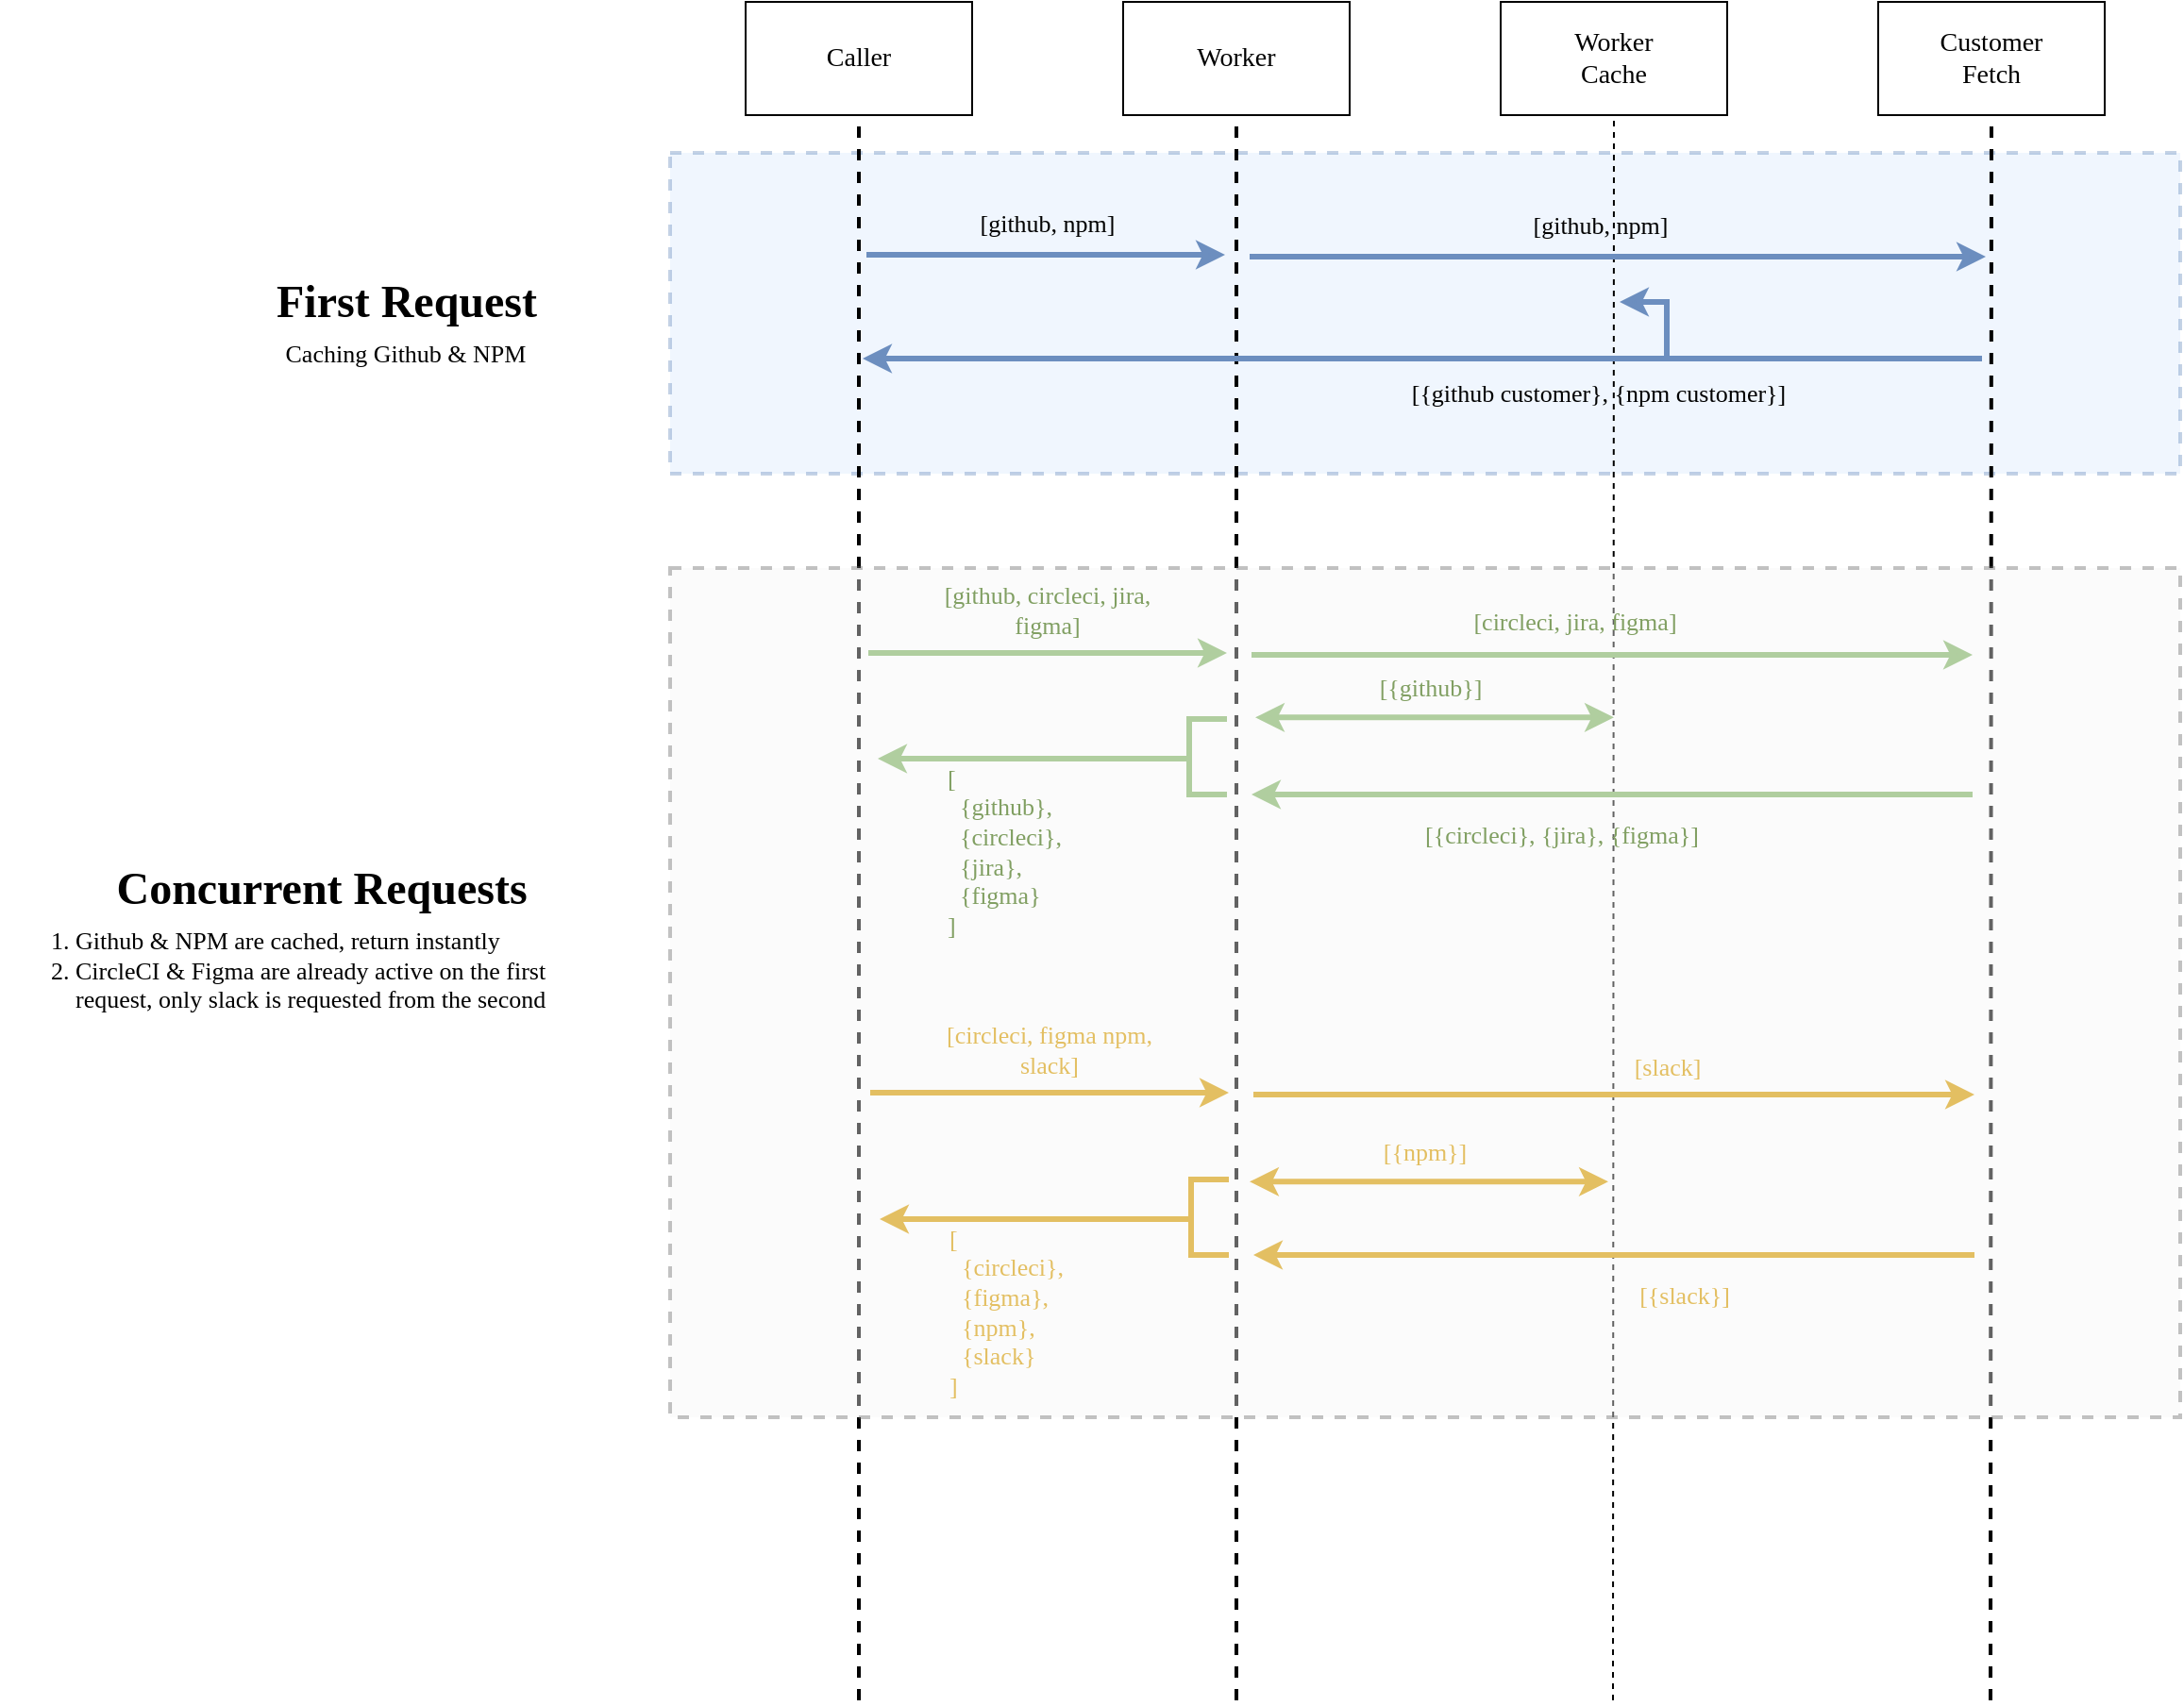 <mxfile version="20.3.0" type="device" pages="2"><diagram id="OAlkCU8u5mV7oyhJJrMG" name="batching"><mxGraphModel dx="1877" dy="754" grid="1" gridSize="10" guides="1" tooltips="1" connect="1" arrows="1" fold="1" page="1" pageScale="1" pageWidth="850" pageHeight="1100" math="0" shadow="0"><root><mxCell id="0"/><mxCell id="1" parent="0"/><mxCell id="ZkcaCO1UyfDANNbH_BMW-32" value="[{github}]" style="text;html=1;strokeColor=none;fillColor=none;align=center;verticalAlign=middle;whiteSpace=wrap;rounded=0;fillStyle=auto;fontFamily=Verdana;fontSize=13;fontColor=#336600;labelBackgroundColor=none;" vertex="1" parent="1"><mxGeometry x="353" y="448" width="180" height="30" as="geometry"/></mxCell><mxCell id="ZkcaCO1UyfDANNbH_BMW-51" value="[&lt;br&gt;&amp;nbsp; {circleci},&lt;br&gt;&amp;nbsp; {figma},&lt;br&gt;&amp;nbsp; {npm},&lt;br&gt;&amp;nbsp; {slack}&lt;br&gt;]" style="text;html=1;strokeColor=none;fillColor=none;align=left;verticalAlign=middle;whiteSpace=wrap;rounded=0;fillStyle=auto;fontFamily=Verdana;fontSize=13;fontColor=#D79B00;" vertex="1" parent="1"><mxGeometry x="185.5" y="744" width="117.5" height="100" as="geometry"/></mxCell><mxCell id="ZkcaCO1UyfDANNbH_BMW-20" value="" style="rounded=0;whiteSpace=wrap;html=1;fillStyle=auto;fontFamily=Verdana;fontSize=13;fillColor=#dae8fc;strokeColor=#6c8ebf;shadow=0;sketch=0;glass=0;opacity=40;dashed=1;strokeWidth=2;" vertex="1" parent="1"><mxGeometry x="40" y="180" width="800" height="170" as="geometry"/></mxCell><mxCell id="ZkcaCO1UyfDANNbH_BMW-1" value="Caller" style="rounded=0;whiteSpace=wrap;html=1;fillStyle=auto;fontFamily=Verdana;fontSize=14;" vertex="1" parent="1"><mxGeometry x="80" y="100" width="120" height="60" as="geometry"/></mxCell><mxCell id="ZkcaCO1UyfDANNbH_BMW-2" value="Worker" style="rounded=0;whiteSpace=wrap;html=1;fillStyle=auto;fontFamily=Verdana;fontSize=14;" vertex="1" parent="1"><mxGeometry x="280" y="100" width="120" height="60" as="geometry"/></mxCell><mxCell id="ZkcaCO1UyfDANNbH_BMW-3" value="Worker&lt;br&gt;Cache" style="rounded=0;whiteSpace=wrap;html=1;fillStyle=auto;fontFamily=Verdana;fontSize=14;" vertex="1" parent="1"><mxGeometry x="480" y="100" width="120" height="60" as="geometry"/></mxCell><mxCell id="ZkcaCO1UyfDANNbH_BMW-4" value="Customer&lt;br&gt;Fetch" style="rounded=0;whiteSpace=wrap;html=1;fillStyle=auto;fontFamily=Verdana;fontSize=14;" vertex="1" parent="1"><mxGeometry x="680" y="100" width="120" height="60" as="geometry"/></mxCell><mxCell id="ZkcaCO1UyfDANNbH_BMW-5" value="" style="endArrow=none;dashed=1;html=1;rounded=0;strokeWidth=2;fontFamily=Verdana;fontSize=14;fontColor=#000000;entryX=0.5;entryY=1;entryDx=0;entryDy=0;" edge="1" parent="1" target="ZkcaCO1UyfDANNbH_BMW-1"><mxGeometry width="50" height="50" relative="1" as="geometry"><mxPoint x="140" y="1000" as="sourcePoint"/><mxPoint x="190" y="200" as="targetPoint"/></mxGeometry></mxCell><mxCell id="ZkcaCO1UyfDANNbH_BMW-6" value="" style="endArrow=none;dashed=1;html=1;rounded=0;strokeWidth=2;fontFamily=Verdana;fontSize=14;fontColor=#000000;entryX=0.5;entryY=1;entryDx=0;entryDy=0;" edge="1" parent="1" target="ZkcaCO1UyfDANNbH_BMW-2"><mxGeometry width="50" height="50" relative="1" as="geometry"><mxPoint x="340" y="1000" as="sourcePoint"/><mxPoint x="339.5" y="170" as="targetPoint"/></mxGeometry></mxCell><mxCell id="ZkcaCO1UyfDANNbH_BMW-7" value="" style="endArrow=none;dashed=1;html=1;rounded=0;strokeWidth=1;fontFamily=Verdana;fontSize=14;fontColor=#000000;entryX=0.5;entryY=1;entryDx=0;entryDy=0;" edge="1" parent="1" target="ZkcaCO1UyfDANNbH_BMW-3"><mxGeometry width="50" height="50" relative="1" as="geometry"><mxPoint x="539.5" y="1000" as="sourcePoint"/><mxPoint x="540" y="170" as="targetPoint"/></mxGeometry></mxCell><mxCell id="ZkcaCO1UyfDANNbH_BMW-8" value="" style="endArrow=none;dashed=1;html=1;rounded=0;strokeWidth=2;fontFamily=Verdana;fontSize=14;fontColor=#000000;entryX=0.5;entryY=1;entryDx=0;entryDy=0;" edge="1" parent="1" target="ZkcaCO1UyfDANNbH_BMW-4"><mxGeometry width="50" height="50" relative="1" as="geometry"><mxPoint x="739.5" y="1000" as="sourcePoint"/><mxPoint x="740" y="180" as="targetPoint"/></mxGeometry></mxCell><mxCell id="ZkcaCO1UyfDANNbH_BMW-10" value="" style="endArrow=classic;html=1;rounded=0;strokeWidth=3;fontFamily=Verdana;fontSize=14;fontColor=#000000;fillColor=#dae8fc;strokeColor=#6c8ebf;" edge="1" parent="1"><mxGeometry width="50" height="50" relative="1" as="geometry"><mxPoint x="144" y="234" as="sourcePoint"/><mxPoint x="334" y="234" as="targetPoint"/></mxGeometry></mxCell><mxCell id="ZkcaCO1UyfDANNbH_BMW-11" value="" style="endArrow=classic;html=1;rounded=0;strokeWidth=3;fontFamily=Verdana;fontSize=14;fontColor=#000000;fillColor=#dae8fc;strokeColor=#6c8ebf;" edge="1" parent="1"><mxGeometry width="50" height="50" relative="1" as="geometry"><mxPoint x="347" y="235" as="sourcePoint"/><mxPoint x="737" y="235" as="targetPoint"/></mxGeometry></mxCell><mxCell id="ZkcaCO1UyfDANNbH_BMW-12" value="[github, npm]" style="text;html=1;strokeColor=none;fillColor=none;align=center;verticalAlign=middle;whiteSpace=wrap;rounded=0;fillStyle=auto;fontFamily=Verdana;fontSize=13;fontColor=#000000;" vertex="1" parent="1"><mxGeometry x="180" y="202" width="120" height="30" as="geometry"/></mxCell><mxCell id="ZkcaCO1UyfDANNbH_BMW-13" value="[github, npm]" style="text;html=1;strokeColor=none;fillColor=none;align=center;verticalAlign=middle;whiteSpace=wrap;rounded=0;fillStyle=auto;fontFamily=Verdana;fontSize=13;fontColor=#000000;" vertex="1" parent="1"><mxGeometry x="473" y="203" width="120" height="30" as="geometry"/></mxCell><mxCell id="ZkcaCO1UyfDANNbH_BMW-14" value="" style="endArrow=none;html=1;rounded=0;strokeWidth=3;fontFamily=Verdana;fontSize=14;fontColor=#000000;fillColor=#dae8fc;strokeColor=#6c8ebf;startArrow=classic;startFill=1;endFill=0;" edge="1" parent="1"><mxGeometry width="50" height="50" relative="1" as="geometry"><mxPoint x="142" y="289" as="sourcePoint"/><mxPoint x="735" y="289" as="targetPoint"/></mxGeometry></mxCell><mxCell id="ZkcaCO1UyfDANNbH_BMW-18" value="" style="edgeStyle=elbowEdgeStyle;elbow=horizontal;endArrow=classic;html=1;rounded=0;strokeWidth=3;fontFamily=Verdana;fontSize=13;fontColor=#000000;fillColor=#dae8fc;strokeColor=#6c8ebf;" edge="1" parent="1"><mxGeometry width="50" height="50" relative="1" as="geometry"><mxPoint x="593" y="289" as="sourcePoint"/><mxPoint x="543" y="259" as="targetPoint"/></mxGeometry></mxCell><mxCell id="ZkcaCO1UyfDANNbH_BMW-19" value="[{github customer}, {npm customer}]" style="text;html=1;strokeColor=none;fillColor=none;align=center;verticalAlign=middle;whiteSpace=wrap;rounded=0;fillStyle=auto;fontFamily=Verdana;fontSize=13;fontColor=#000000;" vertex="1" parent="1"><mxGeometry x="357" y="292" width="350" height="30" as="geometry"/></mxCell><mxCell id="ZkcaCO1UyfDANNbH_BMW-22" value="First Request" style="text;strokeColor=none;fillColor=none;html=1;fontSize=24;fontStyle=1;verticalAlign=middle;align=center;shadow=0;glass=0;dashed=1;sketch=0;fillStyle=auto;strokeWidth=2;fontFamily=Verdana;fontColor=#000000;opacity=50;" vertex="1" parent="1"><mxGeometry x="-200" y="239" width="200" height="40" as="geometry"/></mxCell><mxCell id="ZkcaCO1UyfDANNbH_BMW-23" value="Caching Github &amp;amp; NPM" style="text;html=1;strokeColor=none;fillColor=none;align=center;verticalAlign=middle;whiteSpace=wrap;rounded=0;shadow=0;glass=0;dashed=1;sketch=0;fillStyle=auto;strokeWidth=2;fontFamily=Verdana;fontSize=13;fontColor=#000000;opacity=40;" vertex="1" parent="1"><mxGeometry x="-190" y="271" width="180" height="30" as="geometry"/></mxCell><mxCell id="ZkcaCO1UyfDANNbH_BMW-25" value="" style="endArrow=classic;html=1;rounded=0;strokeWidth=3;fontFamily=Verdana;fontSize=14;fontColor=#000000;fillColor=#d5e8d4;strokeColor=#82b366;" edge="1" parent="1"><mxGeometry width="50" height="50" relative="1" as="geometry"><mxPoint x="145" y="445" as="sourcePoint"/><mxPoint x="335" y="445" as="targetPoint"/></mxGeometry></mxCell><mxCell id="ZkcaCO1UyfDANNbH_BMW-26" value="[github, circleci, jira, figma]" style="text;html=1;strokeColor=none;fillColor=none;align=center;verticalAlign=middle;whiteSpace=wrap;rounded=0;fillStyle=auto;fontFamily=Verdana;fontSize=13;fontColor=#336600;" vertex="1" parent="1"><mxGeometry x="180" y="407" width="120" height="30" as="geometry"/></mxCell><mxCell id="ZkcaCO1UyfDANNbH_BMW-34" value="" style="endArrow=classic;html=1;rounded=0;strokeWidth=3;fontFamily=Verdana;fontSize=14;fontColor=#000000;fillColor=#d5e8d4;strokeColor=#82b366;" edge="1" parent="1"><mxGeometry width="50" height="50" relative="1" as="geometry"><mxPoint x="348" y="446" as="sourcePoint"/><mxPoint x="730" y="446" as="targetPoint"/></mxGeometry></mxCell><mxCell id="ZkcaCO1UyfDANNbH_BMW-35" value="[circleci, jira, figma]" style="text;html=1;strokeColor=none;fillColor=none;align=center;verticalAlign=middle;whiteSpace=wrap;rounded=0;fillStyle=auto;fontFamily=Verdana;fontSize=13;fontColor=#336600;" vertex="1" parent="1"><mxGeometry x="422" y="413" width="195" height="30" as="geometry"/></mxCell><mxCell id="ZkcaCO1UyfDANNbH_BMW-36" value="" style="endArrow=none;html=1;rounded=0;strokeWidth=3;fontFamily=Verdana;fontSize=14;fontColor=#000000;fillColor=#d5e8d4;strokeColor=#82b366;startArrow=classic;startFill=1;endFill=0;" edge="1" parent="1"><mxGeometry width="50" height="50" relative="1" as="geometry"><mxPoint x="348" y="520" as="sourcePoint"/><mxPoint x="730" y="520" as="targetPoint"/></mxGeometry></mxCell><mxCell id="ZkcaCO1UyfDANNbH_BMW-37" value="[{circleci}, {jira}, {figma}]" style="text;html=1;strokeColor=none;fillColor=none;align=center;verticalAlign=middle;whiteSpace=wrap;rounded=0;fillStyle=auto;fontFamily=Verdana;fontSize=13;fontColor=#336600;" vertex="1" parent="1"><mxGeometry x="415" y="526" width="195" height="30" as="geometry"/></mxCell><mxCell id="ZkcaCO1UyfDANNbH_BMW-38" value="" style="strokeWidth=3;html=1;shape=mxgraph.flowchart.annotation_1;align=left;pointerEvents=1;shadow=0;glass=0;labelBackgroundColor=none;sketch=0;fillStyle=auto;fontFamily=Verdana;fontSize=13;fillColor=none;strokeColor=#82b366;" vertex="1" parent="1"><mxGeometry x="315" y="480" width="20" height="40" as="geometry"/></mxCell><mxCell id="ZkcaCO1UyfDANNbH_BMW-39" value="" style="endArrow=none;html=1;rounded=0;strokeWidth=3;fontFamily=Verdana;fontSize=14;fontColor=#000000;fillColor=#d5e8d4;strokeColor=#82b366;startArrow=classic;startFill=1;endFill=0;" edge="1" parent="1"><mxGeometry width="50" height="50" relative="1" as="geometry"><mxPoint x="150" y="501" as="sourcePoint"/><mxPoint x="314" y="501" as="targetPoint"/></mxGeometry></mxCell><mxCell id="ZkcaCO1UyfDANNbH_BMW-40" value="[&lt;br&gt;&amp;nbsp; {github},&lt;br&gt;&amp;nbsp; {circleci},&lt;br&gt;&amp;nbsp; {jira},&lt;br&gt;&amp;nbsp; {figma}&lt;br&gt;]" style="text;html=1;strokeColor=none;fillColor=none;align=left;verticalAlign=middle;whiteSpace=wrap;rounded=0;fillStyle=auto;fontFamily=Verdana;fontSize=13;fontColor=#336600;" vertex="1" parent="1"><mxGeometry x="184.5" y="500" width="117.5" height="100" as="geometry"/></mxCell><mxCell id="ZkcaCO1UyfDANNbH_BMW-41" value="" style="endArrow=classic;html=1;rounded=0;strokeWidth=3;fontFamily=Verdana;fontSize=14;fontColor=#000000;fillColor=#d5e8d4;strokeColor=#D79B00;" edge="1" parent="1"><mxGeometry width="50" height="50" relative="1" as="geometry"><mxPoint x="146" y="678" as="sourcePoint"/><mxPoint x="336" y="678" as="targetPoint"/></mxGeometry></mxCell><mxCell id="ZkcaCO1UyfDANNbH_BMW-42" value="[circleci, figma npm, slack]" style="text;html=1;strokeColor=none;fillColor=none;align=center;verticalAlign=middle;whiteSpace=wrap;rounded=0;fillStyle=auto;fontFamily=Verdana;fontSize=13;fontColor=#D79B00;" vertex="1" parent="1"><mxGeometry x="181" y="640" width="120" height="30" as="geometry"/></mxCell><mxCell id="ZkcaCO1UyfDANNbH_BMW-45" value="" style="endArrow=classic;html=1;rounded=0;strokeWidth=3;fontFamily=Verdana;fontSize=14;fontColor=#000000;fillColor=#d5e8d4;strokeColor=#D79B00;" edge="1" parent="1"><mxGeometry width="50" height="50" relative="1" as="geometry"><mxPoint x="349" y="679" as="sourcePoint"/><mxPoint x="731" y="679" as="targetPoint"/></mxGeometry></mxCell><mxCell id="ZkcaCO1UyfDANNbH_BMW-46" value="[slack]" style="text;html=1;strokeColor=none;fillColor=none;align=center;verticalAlign=middle;whiteSpace=wrap;rounded=0;fillStyle=auto;fontFamily=Verdana;fontSize=13;fontColor=#D79B00;" vertex="1" parent="1"><mxGeometry x="471" y="649" width="195" height="30" as="geometry"/></mxCell><mxCell id="ZkcaCO1UyfDANNbH_BMW-47" value="" style="endArrow=none;html=1;rounded=0;strokeWidth=3;fontFamily=Verdana;fontSize=14;fontColor=#000000;fillColor=#d5e8d4;strokeColor=#D79B00;startArrow=classic;startFill=1;endFill=0;" edge="1" parent="1"><mxGeometry width="50" height="50" relative="1" as="geometry"><mxPoint x="349" y="764" as="sourcePoint"/><mxPoint x="731" y="764" as="targetPoint"/></mxGeometry></mxCell><mxCell id="ZkcaCO1UyfDANNbH_BMW-48" value="[{slack}]" style="text;html=1;strokeColor=none;fillColor=none;align=center;verticalAlign=middle;whiteSpace=wrap;rounded=0;fillStyle=auto;fontFamily=Verdana;fontSize=13;fontColor=#D79B00;" vertex="1" parent="1"><mxGeometry x="480" y="770" width="195" height="30" as="geometry"/></mxCell><mxCell id="ZkcaCO1UyfDANNbH_BMW-49" value="" style="strokeWidth=3;html=1;shape=mxgraph.flowchart.annotation_1;align=left;pointerEvents=1;shadow=0;glass=0;labelBackgroundColor=none;sketch=0;fillStyle=auto;fontFamily=Verdana;fontSize=13;fillColor=none;strokeColor=#D79B00;" vertex="1" parent="1"><mxGeometry x="316" y="724" width="20" height="40" as="geometry"/></mxCell><mxCell id="ZkcaCO1UyfDANNbH_BMW-50" value="" style="endArrow=none;html=1;rounded=0;strokeWidth=3;fontFamily=Verdana;fontSize=14;fontColor=#000000;fillColor=#d5e8d4;strokeColor=#D79B00;startArrow=classic;startFill=1;endFill=0;" edge="1" parent="1"><mxGeometry width="50" height="50" relative="1" as="geometry"><mxPoint x="151" y="745" as="sourcePoint"/><mxPoint x="315" y="745" as="targetPoint"/></mxGeometry></mxCell><mxCell id="ZkcaCO1UyfDANNbH_BMW-55" value="" style="endArrow=classic;html=1;rounded=0;strokeWidth=3;fontFamily=Verdana;fontSize=14;fontColor=#000000;fillColor=#d5e8d4;strokeColor=#82b366;startArrow=classic;startFill=1;" edge="1" parent="1"><mxGeometry width="50" height="50" relative="1" as="geometry"><mxPoint x="350" y="479.17" as="sourcePoint"/><mxPoint x="540" y="479.17" as="targetPoint"/></mxGeometry></mxCell><mxCell id="ZkcaCO1UyfDANNbH_BMW-58" value="[{npm}]" style="text;html=1;strokeColor=none;fillColor=none;align=center;verticalAlign=middle;whiteSpace=wrap;rounded=0;fillStyle=auto;fontFamily=Verdana;fontSize=13;fontColor=#D79B00;labelBackgroundColor=none;" vertex="1" parent="1"><mxGeometry x="350" y="694" width="180" height="30" as="geometry"/></mxCell><mxCell id="ZkcaCO1UyfDANNbH_BMW-59" value="" style="endArrow=classic;html=1;rounded=0;strokeWidth=3;fontFamily=Verdana;fontSize=14;fontColor=#000000;fillColor=#d5e8d4;strokeColor=#D79B00;startArrow=classic;startFill=1;" edge="1" parent="1"><mxGeometry width="50" height="50" relative="1" as="geometry"><mxPoint x="347" y="725.17" as="sourcePoint"/><mxPoint x="537" y="725.17" as="targetPoint"/></mxGeometry></mxCell><mxCell id="ZkcaCO1UyfDANNbH_BMW-60" value="" style="rounded=0;whiteSpace=wrap;html=1;fillStyle=auto;fontFamily=Verdana;fontSize=13;fillColor=#f5f5f5;strokeColor=#666666;shadow=0;sketch=0;glass=0;opacity=40;dashed=1;strokeWidth=2;fontColor=#333333;" vertex="1" parent="1"><mxGeometry x="40" y="400" width="800" height="450" as="geometry"/></mxCell><mxCell id="ZkcaCO1UyfDANNbH_BMW-61" value="Concurrent Requests" style="text;strokeColor=none;fillColor=none;html=1;fontSize=24;fontStyle=1;verticalAlign=middle;align=center;shadow=0;glass=0;dashed=1;sketch=0;fillStyle=auto;strokeWidth=2;fontFamily=Verdana;fontColor=#000000;opacity=50;" vertex="1" parent="1"><mxGeometry x="-290" y="550" width="290" height="40" as="geometry"/></mxCell><mxCell id="ZkcaCO1UyfDANNbH_BMW-62" value="&lt;ol&gt;&lt;li&gt;Github &amp;amp; NPM are cached, return instantly&lt;/li&gt;&lt;li&gt;CircleCI &amp;amp; Figma are already active on the first request, only slack is requested from the second&lt;/li&gt;&lt;/ol&gt;" style="text;html=1;strokeColor=none;fillColor=none;align=left;verticalAlign=top;whiteSpace=wrap;rounded=0;shadow=0;glass=0;dashed=1;sketch=0;fillStyle=auto;strokeWidth=2;fontFamily=Verdana;fontSize=13;fontColor=#000000;opacity=40;spacing=0;" vertex="1" parent="1"><mxGeometry x="-315" y="572" width="320" height="236" as="geometry"/></mxCell></root></mxGraphModel></diagram><diagram id="QOair0kLkvSy8G1JrvkE" name="pubsub"><mxGraphModel dx="976" dy="716" grid="1" gridSize="10" guides="1" tooltips="1" connect="1" arrows="1" fold="1" page="1" pageScale="1" pageWidth="850" pageHeight="1100" math="0" shadow="0"><root><mxCell id="0"/><mxCell id="1" parent="0"/><mxCell id="VTJqjZxn2O8VFZEs9loH-24" value="&lt;b&gt;Sub&lt;/b&gt;" style="rounded=0;whiteSpace=wrap;html=1;fontSize=20;verticalAlign=top;fillColor=#d5e8d4;fillStyle=auto;strokeColor=#82b366;" vertex="1" parent="1"><mxGeometry x="580" y="50" width="390" height="370" as="geometry"/></mxCell><mxCell id="VTJqjZxn2O8VFZEs9loH-23" value="&lt;b&gt;Pub&lt;br&gt;&lt;/b&gt;" style="rounded=0;whiteSpace=wrap;html=1;fontSize=20;verticalAlign=top;fillColor=#d5e8d4;fillStyle=auto;strokeColor=#82b366;" vertex="1" parent="1"><mxGeometry x="150" y="50" width="390" height="370" as="geometry"/></mxCell><mxCell id="VTJqjZxn2O8VFZEs9loH-1" value="&lt;b&gt;&lt;font style=&quot;font-size: 16px;&quot;&gt;Message Broker&lt;/font&gt;&lt;/b&gt;&lt;br&gt;(Redis, RabbitMQ, Kafka, etc.)" style="rounded=0;whiteSpace=wrap;html=1;" vertex="1" parent="1"><mxGeometry x="220" y="100" width="240" height="100" as="geometry"/></mxCell><mxCell id="VTJqjZxn2O8VFZEs9loH-3" value="App" style="shape=note;whiteSpace=wrap;html=1;backgroundOutline=1;darkOpacity=0.05;fontSize=14;" vertex="1" parent="1"><mxGeometry x="180" y="280" width="80" height="100" as="geometry"/></mxCell><mxCell id="VTJqjZxn2O8VFZEs9loH-13" style="edgeStyle=orthogonalEdgeStyle;rounded=0;orthogonalLoop=1;jettySize=auto;html=1;exitX=0.5;exitY=0;exitDx=0;exitDy=0;exitPerimeter=0;entryX=0.5;entryY=1;entryDx=0;entryDy=0;fontSize=14;startArrow=none;startFill=0;strokeWidth=3;fillColor=#d5e8d4;strokeColor=#82b366;" edge="1" parent="1" source="VTJqjZxn2O8VFZEs9loH-4" target="VTJqjZxn2O8VFZEs9loH-1"><mxGeometry relative="1" as="geometry"/></mxCell><mxCell id="VTJqjZxn2O8VFZEs9loH-4" value="App" style="shape=note;whiteSpace=wrap;html=1;backgroundOutline=1;darkOpacity=0.05;fontSize=14;" vertex="1" parent="1"><mxGeometry x="300" y="280" width="80" height="100" as="geometry"/></mxCell><mxCell id="VTJqjZxn2O8VFZEs9loH-5" value="App" style="shape=note;whiteSpace=wrap;html=1;backgroundOutline=1;darkOpacity=0.05;fontSize=14;" vertex="1" parent="1"><mxGeometry x="420" y="280" width="80" height="100" as="geometry"/></mxCell><mxCell id="VTJqjZxn2O8VFZEs9loH-19" style="rounded=0;orthogonalLoop=1;jettySize=auto;html=1;exitX=0.25;exitY=1;exitDx=0;exitDy=0;entryX=0.5;entryY=0;entryDx=0;entryDy=0;entryPerimeter=0;strokeWidth=3;fontSize=14;startArrow=none;startFill=0;fillColor=#dae8fc;strokeColor=#6c8ebf;" edge="1" parent="1" source="VTJqjZxn2O8VFZEs9loH-14" target="VTJqjZxn2O8VFZEs9loH-15"><mxGeometry relative="1" as="geometry"/></mxCell><mxCell id="VTJqjZxn2O8VFZEs9loH-20" style="edgeStyle=none;rounded=0;orthogonalLoop=1;jettySize=auto;html=1;exitX=0.5;exitY=1;exitDx=0;exitDy=0;entryX=0.5;entryY=0;entryDx=0;entryDy=0;entryPerimeter=0;strokeWidth=3;fontSize=14;startArrow=none;startFill=0;fillColor=#dae8fc;strokeColor=#6c8ebf;" edge="1" parent="1" source="VTJqjZxn2O8VFZEs9loH-14" target="VTJqjZxn2O8VFZEs9loH-17"><mxGeometry relative="1" as="geometry"/></mxCell><mxCell id="VTJqjZxn2O8VFZEs9loH-22" style="edgeStyle=none;rounded=0;orthogonalLoop=1;jettySize=auto;html=1;exitX=0.75;exitY=1;exitDx=0;exitDy=0;entryX=0.5;entryY=0;entryDx=0;entryDy=0;entryPerimeter=0;strokeWidth=3;fontSize=14;startArrow=none;startFill=0;fillColor=#dae8fc;strokeColor=#6c8ebf;" edge="1" parent="1" source="VTJqjZxn2O8VFZEs9loH-14" target="VTJqjZxn2O8VFZEs9loH-18"><mxGeometry relative="1" as="geometry"/></mxCell><mxCell id="VTJqjZxn2O8VFZEs9loH-14" value="&lt;b&gt;&lt;font style=&quot;font-size: 16px;&quot;&gt;Message Broker&lt;/font&gt;&lt;/b&gt;&lt;br&gt;(Redis, RabbitMQ, Kafka, etc.)" style="rounded=0;whiteSpace=wrap;html=1;" vertex="1" parent="1"><mxGeometry x="650" y="100" width="240" height="100" as="geometry"/></mxCell><mxCell id="VTJqjZxn2O8VFZEs9loH-15" value="App" style="shape=note;whiteSpace=wrap;html=1;backgroundOutline=1;darkOpacity=0.05;fontSize=14;" vertex="1" parent="1"><mxGeometry x="610" y="280" width="80" height="100" as="geometry"/></mxCell><mxCell id="VTJqjZxn2O8VFZEs9loH-17" value="App" style="shape=note;whiteSpace=wrap;html=1;backgroundOutline=1;darkOpacity=0.05;fontSize=14;" vertex="1" parent="1"><mxGeometry x="730" y="280" width="80" height="100" as="geometry"/></mxCell><mxCell id="VTJqjZxn2O8VFZEs9loH-18" value="App" style="shape=note;whiteSpace=wrap;html=1;backgroundOutline=1;darkOpacity=0.05;fontSize=14;" vertex="1" parent="1"><mxGeometry x="850" y="280" width="80" height="100" as="geometry"/></mxCell><mxCell id="VTJqjZxn2O8VFZEs9loH-25" value="&lt;font&gt;{&lt;br&gt;&lt;/font&gt;&lt;div style=&quot;&quot;&gt;&lt;span style=&quot;background-color: initial;&quot;&gt;&lt;font&gt;&amp;nbsp; action: &quot;upsert&quot;,&lt;/font&gt;&lt;/span&gt;&lt;/div&gt;&lt;div style=&quot;&quot;&gt;&lt;span style=&quot;background-color: initial;&quot;&gt;&lt;font&gt;&amp;nbsp; ids: [&quot;customer1&quot;]&lt;/font&gt;&lt;/span&gt;&lt;/div&gt;&lt;div style=&quot;&quot;&gt;&lt;span style=&quot;background-color: initial;&quot;&gt;&lt;font&gt;}&lt;/font&gt;&lt;/span&gt;&lt;/div&gt;" style="text;html=1;strokeColor=none;fillColor=none;align=left;verticalAlign=middle;whiteSpace=wrap;rounded=0;fillStyle=auto;fontSize=12;fontColor=#000000;fontFamily=Verdana;" vertex="1" parent="1"><mxGeometry x="350" y="210" width="150" height="60" as="geometry"/></mxCell><mxCell id="VTJqjZxn2O8VFZEs9loH-26" value="&lt;font style=&quot;font-size: 9px;&quot;&gt;{&lt;br style=&quot;font-size: 9px;&quot;&gt;&lt;/font&gt;&lt;div style=&quot;font-size: 9px;&quot;&gt;&lt;span style=&quot;background-color: initial; font-size: 9px;&quot;&gt;&lt;font style=&quot;font-size: 9px;&quot;&gt;&amp;nbsp; action: &quot;upsert&quot;,&lt;/font&gt;&lt;/span&gt;&lt;/div&gt;&lt;div style=&quot;font-size: 9px;&quot;&gt;&lt;span style=&quot;background-color: initial; font-size: 9px;&quot;&gt;&lt;font style=&quot;font-size: 9px;&quot;&gt;&amp;nbsp; ids: [&quot;customer1&quot;]&lt;/font&gt;&lt;/span&gt;&lt;/div&gt;&lt;div style=&quot;font-size: 9px;&quot;&gt;&lt;span style=&quot;background-color: initial; font-size: 9px;&quot;&gt;&lt;font style=&quot;font-size: 9px;&quot;&gt;}&lt;/font&gt;&lt;/span&gt;&lt;/div&gt;" style="text;html=1;strokeColor=none;fillColor=none;align=left;verticalAlign=middle;whiteSpace=wrap;rounded=0;fillStyle=auto;fontSize=9;fontColor=#000000;fontFamily=Verdana;" vertex="1" parent="1"><mxGeometry x="582" y="210" width="100" height="50" as="geometry"/></mxCell><mxCell id="VTJqjZxn2O8VFZEs9loH-28" value="&lt;font style=&quot;font-size: 9px;&quot;&gt;{&lt;br style=&quot;font-size: 9px;&quot;&gt;&lt;/font&gt;&lt;div style=&quot;font-size: 9px;&quot;&gt;&lt;span style=&quot;background-color: initial; font-size: 9px;&quot;&gt;&lt;font style=&quot;font-size: 9px;&quot;&gt;&amp;nbsp; action: &quot;upsert&quot;,&lt;/font&gt;&lt;/span&gt;&lt;/div&gt;&lt;div style=&quot;font-size: 9px;&quot;&gt;&lt;span style=&quot;background-color: initial; font-size: 9px;&quot;&gt;&lt;font style=&quot;font-size: 9px;&quot;&gt;&amp;nbsp; ids: [&quot;customer1&quot;]&lt;/font&gt;&lt;/span&gt;&lt;/div&gt;&lt;div style=&quot;font-size: 9px;&quot;&gt;&lt;span style=&quot;background-color: initial; font-size: 9px;&quot;&gt;&lt;font style=&quot;font-size: 9px;&quot;&gt;}&lt;/font&gt;&lt;/span&gt;&lt;/div&gt;" style="text;html=1;strokeColor=none;fillColor=none;align=left;verticalAlign=middle;whiteSpace=wrap;rounded=0;fillStyle=auto;fontSize=9;fontColor=#000000;fontFamily=Verdana;" vertex="1" parent="1"><mxGeometry x="870" y="210" width="100" height="50" as="geometry"/></mxCell></root></mxGraphModel></diagram></mxfile>
